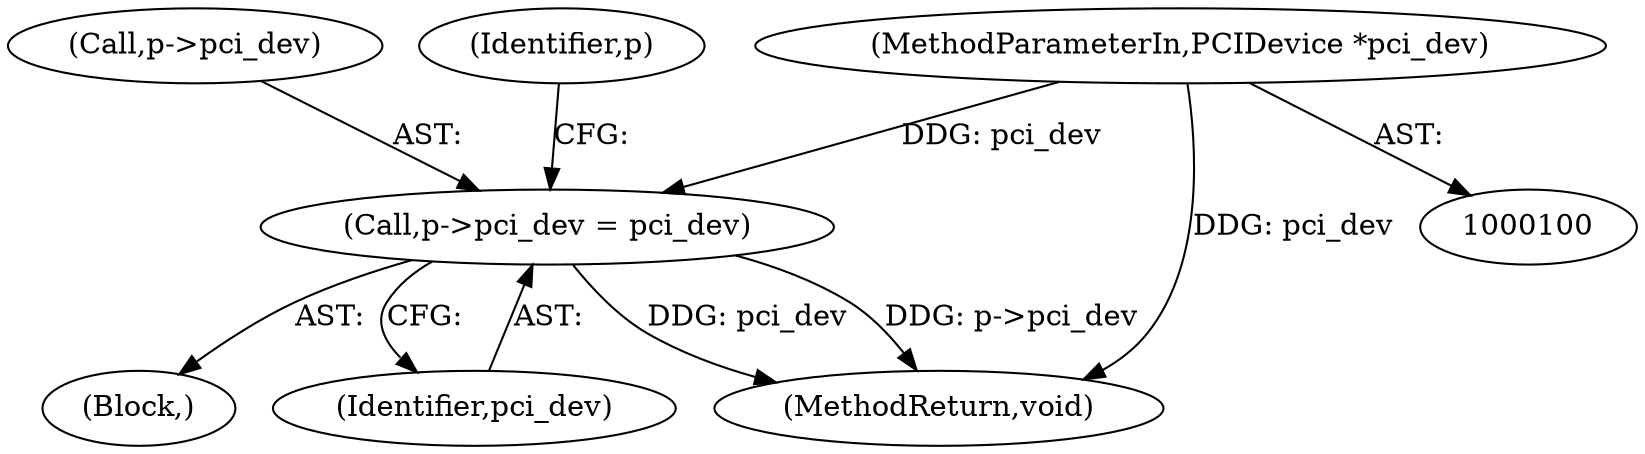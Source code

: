 digraph "0_qemu_47882fa4975bf0b58dd74474329fdd7154e8f04c@pointer" {
"1000113" [label="(Call,p->pci_dev = pci_dev)"];
"1000102" [label="(MethodParameterIn,PCIDevice *pci_dev)"];
"1000114" [label="(Call,p->pci_dev)"];
"1000120" [label="(Identifier,p)"];
"1000113" [label="(Call,p->pci_dev = pci_dev)"];
"1000105" [label="(Block,)"];
"1000117" [label="(Identifier,pci_dev)"];
"1000102" [label="(MethodParameterIn,PCIDevice *pci_dev)"];
"1000221" [label="(MethodReturn,void)"];
"1000113" -> "1000105"  [label="AST: "];
"1000113" -> "1000117"  [label="CFG: "];
"1000114" -> "1000113"  [label="AST: "];
"1000117" -> "1000113"  [label="AST: "];
"1000120" -> "1000113"  [label="CFG: "];
"1000113" -> "1000221"  [label="DDG: pci_dev"];
"1000113" -> "1000221"  [label="DDG: p->pci_dev"];
"1000102" -> "1000113"  [label="DDG: pci_dev"];
"1000102" -> "1000100"  [label="AST: "];
"1000102" -> "1000221"  [label="DDG: pci_dev"];
}
